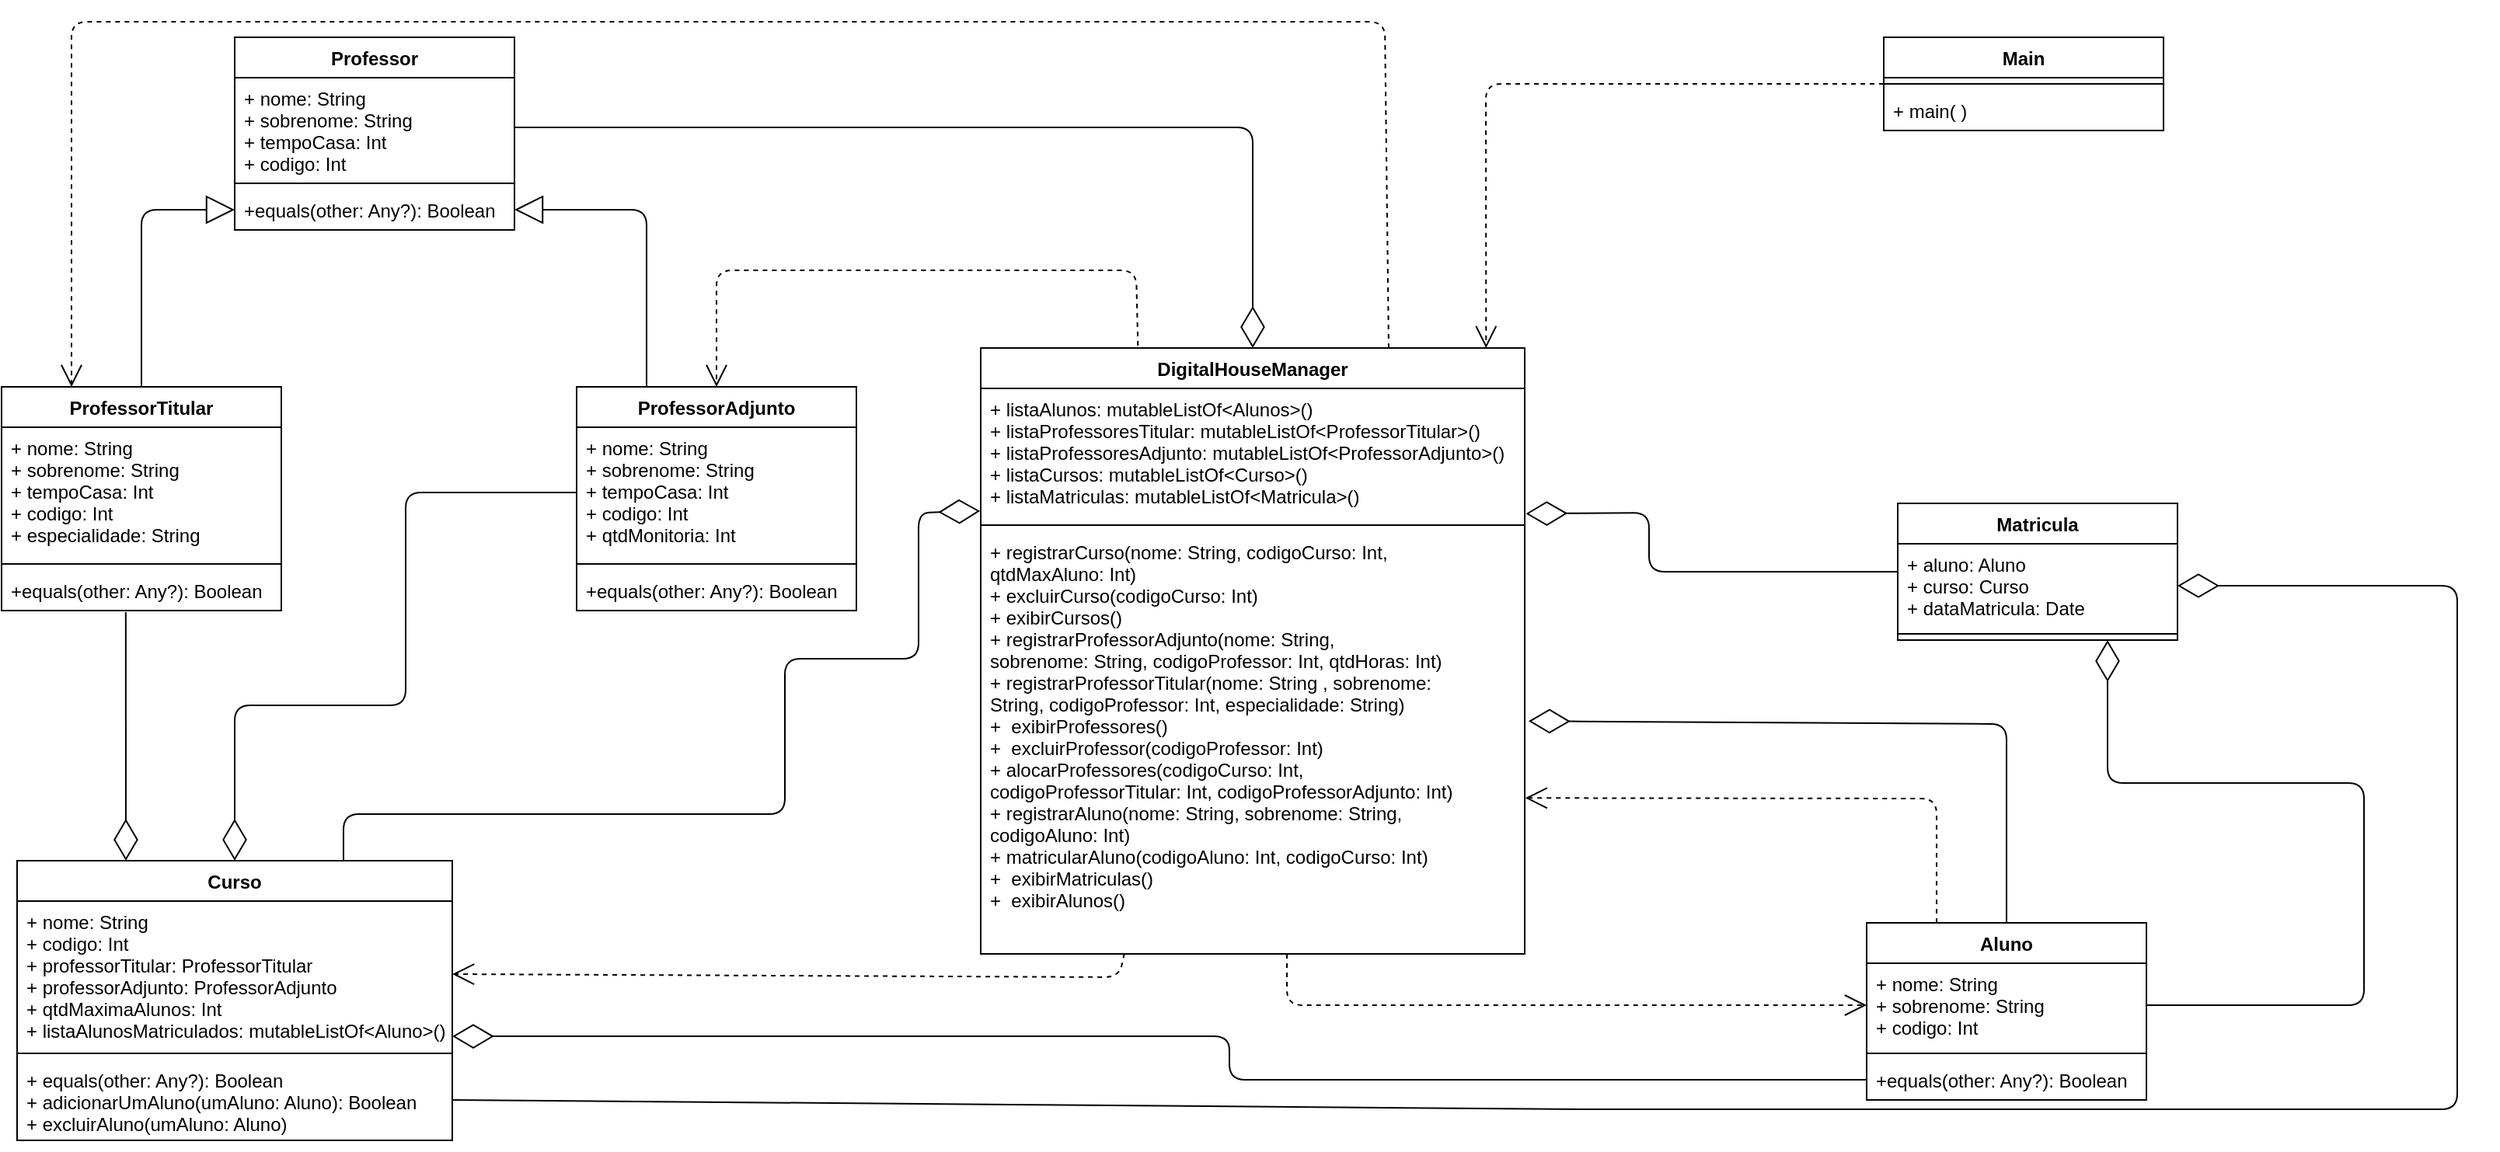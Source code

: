 <mxfile version="13.7.3" type="device"><diagram id="W5bJ98WTCNUcFuQnqq-C" name="Página-1"><mxGraphModel dx="2106" dy="729" grid="1" gridSize="10" guides="1" tooltips="1" connect="1" arrows="1" fold="1" page="1" pageScale="1" pageWidth="827" pageHeight="1169" math="0" shadow="0"><root><mxCell id="0"/><mxCell id="1" parent="0"/><mxCell id="LvydxnMANj6FS6Y2i7AE-9" value="Professor" style="swimlane;fontStyle=1;align=center;verticalAlign=top;childLayout=stackLayout;horizontal=1;startSize=26;horizontalStack=0;resizeParent=1;resizeParentMax=0;resizeLast=0;collapsible=1;marginBottom=0;" parent="1" vertex="1"><mxGeometry x="180" y="40" width="180" height="124" as="geometry"/></mxCell><mxCell id="LvydxnMANj6FS6Y2i7AE-10" value="+ nome: String&#10;+ sobrenome: String&#10;+ tempoCasa: Int&#10;+ codigo: Int" style="text;strokeColor=none;fillColor=none;align=left;verticalAlign=top;spacingLeft=4;spacingRight=4;overflow=hidden;rotatable=0;points=[[0,0.5],[1,0.5]];portConstraint=eastwest;" parent="LvydxnMANj6FS6Y2i7AE-9" vertex="1"><mxGeometry y="26" width="180" height="64" as="geometry"/></mxCell><mxCell id="LvydxnMANj6FS6Y2i7AE-11" value="" style="line;strokeWidth=1;fillColor=none;align=left;verticalAlign=middle;spacingTop=-1;spacingLeft=3;spacingRight=3;rotatable=0;labelPosition=right;points=[];portConstraint=eastwest;" parent="LvydxnMANj6FS6Y2i7AE-9" vertex="1"><mxGeometry y="90" width="180" height="8" as="geometry"/></mxCell><mxCell id="LvydxnMANj6FS6Y2i7AE-12" value="+equals(other: Any?): Boolean " style="text;strokeColor=none;fillColor=none;align=left;verticalAlign=top;spacingLeft=4;spacingRight=4;overflow=hidden;rotatable=0;points=[[0,0.5],[1,0.5]];portConstraint=eastwest;" parent="LvydxnMANj6FS6Y2i7AE-9" vertex="1"><mxGeometry y="98" width="180" height="26" as="geometry"/></mxCell><mxCell id="LvydxnMANj6FS6Y2i7AE-21" value="" style="endArrow=block;endSize=16;endFill=0;html=1;exitX=0.5;exitY=0;exitDx=0;exitDy=0;entryX=0;entryY=0.5;entryDx=0;entryDy=0;" parent="1" source="LvydxnMANj6FS6Y2i7AE-13" target="LvydxnMANj6FS6Y2i7AE-12" edge="1"><mxGeometry width="160" relative="1" as="geometry"><mxPoint x="610" y="320" as="sourcePoint"/><mxPoint x="770" y="320" as="targetPoint"/><Array as="points"><mxPoint x="120" y="151"/></Array></mxGeometry></mxCell><mxCell id="LvydxnMANj6FS6Y2i7AE-13" value="ProfessorTitular" style="swimlane;fontStyle=1;align=center;verticalAlign=top;childLayout=stackLayout;horizontal=1;startSize=26;horizontalStack=0;resizeParent=1;resizeParentMax=0;resizeLast=0;collapsible=1;marginBottom=0;" parent="1" vertex="1"><mxGeometry x="30" y="265" width="180" height="144" as="geometry"/></mxCell><mxCell id="LvydxnMANj6FS6Y2i7AE-14" value="+ nome: String&#10;+ sobrenome: String&#10;+ tempoCasa: Int&#10;+ codigo: Int&#10;+ especialidade: String" style="text;strokeColor=none;fillColor=none;align=left;verticalAlign=top;spacingLeft=4;spacingRight=4;overflow=hidden;rotatable=0;points=[[0,0.5],[1,0.5]];portConstraint=eastwest;" parent="LvydxnMANj6FS6Y2i7AE-13" vertex="1"><mxGeometry y="26" width="180" height="84" as="geometry"/></mxCell><mxCell id="LvydxnMANj6FS6Y2i7AE-15" value="" style="line;strokeWidth=1;fillColor=none;align=left;verticalAlign=middle;spacingTop=-1;spacingLeft=3;spacingRight=3;rotatable=0;labelPosition=right;points=[];portConstraint=eastwest;" parent="LvydxnMANj6FS6Y2i7AE-13" vertex="1"><mxGeometry y="110" width="180" height="8" as="geometry"/></mxCell><mxCell id="LvydxnMANj6FS6Y2i7AE-16" value="+equals(other: Any?): Boolean " style="text;strokeColor=none;fillColor=none;align=left;verticalAlign=top;spacingLeft=4;spacingRight=4;overflow=hidden;rotatable=0;points=[[0,0.5],[1,0.5]];portConstraint=eastwest;" parent="LvydxnMANj6FS6Y2i7AE-13" vertex="1"><mxGeometry y="118" width="180" height="26" as="geometry"/></mxCell><mxCell id="LvydxnMANj6FS6Y2i7AE-22" value="" style="endArrow=block;endSize=16;endFill=0;html=1;entryX=1;entryY=0.5;entryDx=0;entryDy=0;exitX=0.25;exitY=0;exitDx=0;exitDy=0;" parent="1" source="LvydxnMANj6FS6Y2i7AE-17" target="LvydxnMANj6FS6Y2i7AE-12" edge="1"><mxGeometry width="160" relative="1" as="geometry"><mxPoint x="414" y="270" as="sourcePoint"/><mxPoint x="474" y="151" as="targetPoint"/><Array as="points"><mxPoint x="445" y="151"/></Array></mxGeometry></mxCell><mxCell id="LvydxnMANj6FS6Y2i7AE-30" value="" style="endArrow=diamondThin;endFill=0;endSize=24;html=1;entryX=0.25;entryY=0;entryDx=0;entryDy=0;exitX=0.444;exitY=1.038;exitDx=0;exitDy=0;exitPerimeter=0;" parent="1" source="LvydxnMANj6FS6Y2i7AE-16" target="LvydxnMANj6FS6Y2i7AE-5" edge="1"><mxGeometry width="160" relative="1" as="geometry"><mxPoint x="100" y="430" as="sourcePoint"/><mxPoint x="270" y="460" as="targetPoint"/><Array as="points"/></mxGeometry></mxCell><mxCell id="LvydxnMANj6FS6Y2i7AE-31" value="" style="endArrow=diamondThin;endFill=0;endSize=24;html=1;entryX=0.5;entryY=0;entryDx=0;entryDy=0;exitX=0;exitY=0.5;exitDx=0;exitDy=0;" parent="1" source="LvydxnMANj6FS6Y2i7AE-18" target="LvydxnMANj6FS6Y2i7AE-5" edge="1"><mxGeometry width="160" relative="1" as="geometry"><mxPoint x="464" y="411" as="sourcePoint"/><mxPoint x="520" y="450" as="targetPoint"/><Array as="points"><mxPoint x="290" y="333"/><mxPoint x="290" y="470"/><mxPoint x="180" y="470"/></Array></mxGeometry></mxCell><mxCell id="LvydxnMANj6FS6Y2i7AE-32" value="" style="endArrow=diamondThin;endFill=0;endSize=24;html=1;exitX=0;exitY=0.5;exitDx=0;exitDy=0;entryX=1;entryY=0.926;entryDx=0;entryDy=0;entryPerimeter=0;" parent="1" source="LvydxnMANj6FS6Y2i7AE-4" target="LvydxnMANj6FS6Y2i7AE-6" edge="1"><mxGeometry width="160" relative="1" as="geometry"><mxPoint x="610" y="450" as="sourcePoint"/><mxPoint x="600" y="763" as="targetPoint"/><Array as="points"><mxPoint x="820" y="711"/><mxPoint x="820" y="683"/></Array></mxGeometry></mxCell><mxCell id="LvydxnMANj6FS6Y2i7AE-37" value="" style="endArrow=diamondThin;endFill=0;endSize=24;html=1;entryX=1;entryY=0.5;entryDx=0;entryDy=0;exitX=1;exitY=0.5;exitDx=0;exitDy=0;" parent="1" source="LvydxnMANj6FS6Y2i7AE-8" target="LvydxnMANj6FS6Y2i7AE-34" edge="1"><mxGeometry width="160" relative="1" as="geometry"><mxPoint x="320" y="960" as="sourcePoint"/><mxPoint x="1510" y="390" as="targetPoint"/><Array as="points"><mxPoint x="1040" y="730"/><mxPoint x="1610" y="730"/><mxPoint x="1610" y="393"/></Array></mxGeometry></mxCell><mxCell id="LvydxnMANj6FS6Y2i7AE-38" value="" style="endArrow=diamondThin;endFill=0;endSize=24;html=1;exitX=1;exitY=0.5;exitDx=0;exitDy=0;entryX=0.75;entryY=1;entryDx=0;entryDy=0;" parent="1" source="LvydxnMANj6FS6Y2i7AE-2" target="LvydxnMANj6FS6Y2i7AE-33" edge="1"><mxGeometry width="160" relative="1" as="geometry"><mxPoint x="630" y="840" as="sourcePoint"/><mxPoint x="960" y="603" as="targetPoint"/><Array as="points"><mxPoint x="1550" y="663"/><mxPoint x="1550" y="520"/><mxPoint x="1385" y="520"/></Array></mxGeometry></mxCell><mxCell id="LvydxnMANj6FS6Y2i7AE-47" value="" style="endArrow=diamondThin;endFill=0;endSize=24;html=1;exitX=1;exitY=0.5;exitDx=0;exitDy=0;entryX=0.5;entryY=0;entryDx=0;entryDy=0;" parent="1" source="LvydxnMANj6FS6Y2i7AE-10" target="LvydxnMANj6FS6Y2i7AE-43" edge="1"><mxGeometry width="160" relative="1" as="geometry"><mxPoint x="590" y="340" as="sourcePoint"/><mxPoint x="750" y="340" as="targetPoint"/><Array as="points"><mxPoint x="835" y="98"/></Array></mxGeometry></mxCell><mxCell id="LvydxnMANj6FS6Y2i7AE-48" value="" style="endArrow=diamondThin;endFill=0;endSize=24;html=1;exitX=0.5;exitY=0;exitDx=0;exitDy=0;entryX=1.007;entryY=0.449;entryDx=0;entryDy=0;entryPerimeter=0;" parent="1" source="LvydxnMANj6FS6Y2i7AE-1" target="LvydxnMANj6FS6Y2i7AE-51" edge="1"><mxGeometry width="160" relative="1" as="geometry"><mxPoint x="1310" y="730" as="sourcePoint"/><mxPoint x="1120" y="460" as="targetPoint"/><Array as="points"><mxPoint x="1320" y="482"/></Array></mxGeometry></mxCell><mxCell id="LvydxnMANj6FS6Y2i7AE-49" value="" style="endArrow=diamondThin;endFill=0;endSize=24;html=1;exitX=0.75;exitY=0;exitDx=0;exitDy=0;entryX=-0.001;entryY=0.94;entryDx=0;entryDy=0;entryPerimeter=0;" parent="1" source="LvydxnMANj6FS6Y2i7AE-5" target="LvydxnMANj6FS6Y2i7AE-44" edge="1"><mxGeometry width="160" relative="1" as="geometry"><mxPoint x="590" y="340" as="sourcePoint"/><mxPoint x="660" y="350" as="targetPoint"/><Array as="points"><mxPoint x="250" y="540"/><mxPoint x="534" y="540"/><mxPoint x="534" y="440"/><mxPoint x="620" y="440"/><mxPoint x="620" y="346"/></Array></mxGeometry></mxCell><mxCell id="LvydxnMANj6FS6Y2i7AE-50" value="" style="endArrow=diamondThin;endFill=0;endSize=24;html=1;exitX=0;exitY=0.5;exitDx=0;exitDy=0;entryX=1.002;entryY=0.96;entryDx=0;entryDy=0;entryPerimeter=0;" parent="1" source="LvydxnMANj6FS6Y2i7AE-33" target="LvydxnMANj6FS6Y2i7AE-44" edge="1"><mxGeometry width="160" relative="1" as="geometry"><mxPoint x="590" y="340" as="sourcePoint"/><mxPoint x="1050" y="350" as="targetPoint"/><Array as="points"><mxPoint x="1090" y="384"/><mxPoint x="1090" y="346"/></Array></mxGeometry></mxCell><mxCell id="LvydxnMANj6FS6Y2i7AE-17" value="ProfessorAdjunto" style="swimlane;fontStyle=1;align=center;verticalAlign=top;childLayout=stackLayout;horizontal=1;startSize=26;horizontalStack=0;resizeParent=1;resizeParentMax=0;resizeLast=0;collapsible=1;marginBottom=0;" parent="1" vertex="1"><mxGeometry x="400" y="265" width="180" height="144" as="geometry"/></mxCell><mxCell id="LvydxnMANj6FS6Y2i7AE-18" value="+ nome: String&#10;+ sobrenome: String&#10;+ tempoCasa: Int&#10;+ codigo: Int&#10;+ qtdMonitoria: Int" style="text;strokeColor=none;fillColor=none;align=left;verticalAlign=top;spacingLeft=4;spacingRight=4;overflow=hidden;rotatable=0;points=[[0,0.5],[1,0.5]];portConstraint=eastwest;" parent="LvydxnMANj6FS6Y2i7AE-17" vertex="1"><mxGeometry y="26" width="180" height="84" as="geometry"/></mxCell><mxCell id="LvydxnMANj6FS6Y2i7AE-19" value="" style="line;strokeWidth=1;fillColor=none;align=left;verticalAlign=middle;spacingTop=-1;spacingLeft=3;spacingRight=3;rotatable=0;labelPosition=right;points=[];portConstraint=eastwest;" parent="LvydxnMANj6FS6Y2i7AE-17" vertex="1"><mxGeometry y="110" width="180" height="8" as="geometry"/></mxCell><mxCell id="LvydxnMANj6FS6Y2i7AE-20" value="+equals(other: Any?): Boolean " style="text;strokeColor=none;fillColor=none;align=left;verticalAlign=top;spacingLeft=4;spacingRight=4;overflow=hidden;rotatable=0;points=[[0,0.5],[1,0.5]];portConstraint=eastwest;" parent="LvydxnMANj6FS6Y2i7AE-17" vertex="1"><mxGeometry y="118" width="180" height="26" as="geometry"/></mxCell><mxCell id="LvydxnMANj6FS6Y2i7AE-33" value="Matricula" style="swimlane;fontStyle=1;align=center;verticalAlign=top;childLayout=stackLayout;horizontal=1;startSize=26;horizontalStack=0;resizeParent=1;resizeParentMax=0;resizeLast=0;collapsible=1;marginBottom=0;" parent="1" vertex="1"><mxGeometry x="1250" y="340" width="180" height="88" as="geometry"/></mxCell><mxCell id="LvydxnMANj6FS6Y2i7AE-34" value="+ aluno: Aluno&#10;+ curso: Curso&#10;+ dataMatricula: Date" style="text;strokeColor=none;fillColor=none;align=left;verticalAlign=top;spacingLeft=4;spacingRight=4;overflow=hidden;rotatable=0;points=[[0,0.5],[1,0.5]];portConstraint=eastwest;" parent="LvydxnMANj6FS6Y2i7AE-33" vertex="1"><mxGeometry y="26" width="180" height="54" as="geometry"/></mxCell><mxCell id="LvydxnMANj6FS6Y2i7AE-35" value="" style="line;strokeWidth=1;fillColor=none;align=left;verticalAlign=middle;spacingTop=-1;spacingLeft=3;spacingRight=3;rotatable=0;labelPosition=right;points=[];portConstraint=eastwest;" parent="LvydxnMANj6FS6Y2i7AE-33" vertex="1"><mxGeometry y="80" width="180" height="8" as="geometry"/></mxCell><mxCell id="LvydxnMANj6FS6Y2i7AE-52" value="" style="endArrow=open;endSize=12;dashed=1;html=1;exitX=0.264;exitY=0.999;exitDx=0;exitDy=0;exitPerimeter=0;entryX=1;entryY=0.5;entryDx=0;entryDy=0;" parent="1" source="LvydxnMANj6FS6Y2i7AE-51" target="LvydxnMANj6FS6Y2i7AE-6" edge="1"><mxGeometry width="160" relative="1" as="geometry"><mxPoint x="1050" y="510" as="sourcePoint"/><mxPoint x="1210" y="510" as="targetPoint"/><Array as="points"><mxPoint x="749" y="645"/></Array></mxGeometry></mxCell><mxCell id="LvydxnMANj6FS6Y2i7AE-53" value="" style="endArrow=open;endSize=12;dashed=1;html=1;exitX=0.289;exitY=-0.004;exitDx=0;exitDy=0;entryX=0.5;entryY=0;entryDx=0;entryDy=0;exitPerimeter=0;" parent="1" source="LvydxnMANj6FS6Y2i7AE-43" target="LvydxnMANj6FS6Y2i7AE-17" edge="1"><mxGeometry width="160" relative="1" as="geometry"><mxPoint x="759.3" y="587.808" as="sourcePoint"/><mxPoint x="331.96" y="855.118" as="targetPoint"/><Array as="points"><mxPoint x="760" y="190"/><mxPoint x="490" y="190"/></Array></mxGeometry></mxCell><mxCell id="LvydxnMANj6FS6Y2i7AE-54" value="" style="endArrow=open;endSize=12;dashed=1;html=1;exitX=0.75;exitY=0;exitDx=0;exitDy=0;entryX=0.25;entryY=0;entryDx=0;entryDy=0;" parent="1" source="LvydxnMANj6FS6Y2i7AE-43" target="LvydxnMANj6FS6Y2i7AE-13" edge="1"><mxGeometry width="160" relative="1" as="geometry"><mxPoint x="935.0" y="288" as="sourcePoint"/><mxPoint x="670.0" y="265" as="targetPoint"/><Array as="points"><mxPoint x="920" y="30"/><mxPoint x="75" y="30"/></Array></mxGeometry></mxCell><mxCell id="LvydxnMANj6FS6Y2i7AE-55" value="" style="endArrow=open;endSize=12;dashed=1;html=1;entryX=0;entryY=0.5;entryDx=0;entryDy=0;" parent="1" target="LvydxnMANj6FS6Y2i7AE-2" edge="1"><mxGeometry width="160" relative="1" as="geometry"><mxPoint x="857" y="630" as="sourcePoint"/><mxPoint x="1210" y="510" as="targetPoint"/><Array as="points"><mxPoint x="857" y="663"/></Array></mxGeometry></mxCell><mxCell id="LvydxnMANj6FS6Y2i7AE-1" value="Aluno" style="swimlane;fontStyle=1;align=center;verticalAlign=top;childLayout=stackLayout;horizontal=1;startSize=26;horizontalStack=0;resizeParent=1;resizeParentMax=0;resizeLast=0;collapsible=1;marginBottom=0;" parent="1" vertex="1"><mxGeometry x="1230" y="610" width="180" height="114" as="geometry"/></mxCell><mxCell id="LvydxnMANj6FS6Y2i7AE-2" value="+ nome: String&#10;+ sobrenome: String&#10;+ codigo: Int" style="text;strokeColor=none;fillColor=none;align=left;verticalAlign=top;spacingLeft=4;spacingRight=4;overflow=hidden;rotatable=0;points=[[0,0.5],[1,0.5]];portConstraint=eastwest;" parent="LvydxnMANj6FS6Y2i7AE-1" vertex="1"><mxGeometry y="26" width="180" height="54" as="geometry"/></mxCell><mxCell id="LvydxnMANj6FS6Y2i7AE-3" value="" style="line;strokeWidth=1;fillColor=none;align=left;verticalAlign=middle;spacingTop=-1;spacingLeft=3;spacingRight=3;rotatable=0;labelPosition=right;points=[];portConstraint=eastwest;" parent="LvydxnMANj6FS6Y2i7AE-1" vertex="1"><mxGeometry y="80" width="180" height="8" as="geometry"/></mxCell><mxCell id="LvydxnMANj6FS6Y2i7AE-4" value="+equals(other: Any?): Boolean " style="text;strokeColor=none;fillColor=none;align=left;verticalAlign=top;spacingLeft=4;spacingRight=4;overflow=hidden;rotatable=0;points=[[0,0.5],[1,0.5]];portConstraint=eastwest;" parent="LvydxnMANj6FS6Y2i7AE-1" vertex="1"><mxGeometry y="88" width="180" height="26" as="geometry"/></mxCell><mxCell id="e5-utLNEjINsNeY78e_4-1" value="Main" style="swimlane;fontStyle=1;align=center;verticalAlign=top;childLayout=stackLayout;horizontal=1;startSize=26;horizontalStack=0;resizeParent=1;resizeParentMax=0;resizeLast=0;collapsible=1;marginBottom=0;" vertex="1" parent="1"><mxGeometry x="1241" y="40" width="180" height="60" as="geometry"/></mxCell><mxCell id="e5-utLNEjINsNeY78e_4-3" value="" style="line;strokeWidth=1;fillColor=none;align=left;verticalAlign=middle;spacingTop=-1;spacingLeft=3;spacingRight=3;rotatable=0;labelPosition=right;points=[];portConstraint=eastwest;" vertex="1" parent="e5-utLNEjINsNeY78e_4-1"><mxGeometry y="26" width="180" height="8" as="geometry"/></mxCell><mxCell id="e5-utLNEjINsNeY78e_4-4" value="+ main( )" style="text;strokeColor=none;fillColor=none;align=left;verticalAlign=top;spacingLeft=4;spacingRight=4;overflow=hidden;rotatable=0;points=[[0,0.5],[1,0.5]];portConstraint=eastwest;" vertex="1" parent="e5-utLNEjINsNeY78e_4-1"><mxGeometry y="34" width="180" height="26" as="geometry"/></mxCell><mxCell id="e5-utLNEjINsNeY78e_4-6" value="" style="endArrow=open;endSize=12;dashed=1;html=1;entryX=0.929;entryY=0;entryDx=0;entryDy=0;entryPerimeter=0;exitX=0;exitY=0.5;exitDx=0;exitDy=0;" edge="1" parent="1" source="e5-utLNEjINsNeY78e_4-1" target="LvydxnMANj6FS6Y2i7AE-43"><mxGeometry width="160" relative="1" as="geometry"><mxPoint x="1020" y="130" as="sourcePoint"/><mxPoint x="1180" y="130" as="targetPoint"/><Array as="points"><mxPoint x="985" y="70"/></Array></mxGeometry></mxCell><mxCell id="LvydxnMANj6FS6Y2i7AE-43" value="DigitalHouseManager&#10;" style="swimlane;fontStyle=1;align=center;verticalAlign=top;childLayout=stackLayout;horizontal=1;startSize=26;horizontalStack=0;resizeParent=1;resizeParentMax=0;resizeLast=0;collapsible=1;marginBottom=0;" parent="1" vertex="1"><mxGeometry x="660" y="240" width="350" height="390" as="geometry"/></mxCell><mxCell id="LvydxnMANj6FS6Y2i7AE-44" value="+ listaAlunos: mutableListOf&lt;Alunos&gt;()&#10;+ listaProfessoresTitular: mutableListOf&lt;ProfessorTitular&gt;()&#10;+ listaProfessoresAdjunto: mutableListOf&lt;ProfessorAdjunto&gt;()&#10;+ listaCursos: mutableListOf&lt;Curso&gt;()&#10;+ listaMatriculas: mutableListOf&lt;Matricula&gt;()" style="text;strokeColor=none;fillColor=none;align=left;verticalAlign=top;spacingLeft=4;spacingRight=4;overflow=hidden;rotatable=0;points=[[0,0.5],[1,0.5]];portConstraint=eastwest;" parent="LvydxnMANj6FS6Y2i7AE-43" vertex="1"><mxGeometry y="26" width="350" height="84" as="geometry"/></mxCell><mxCell id="LvydxnMANj6FS6Y2i7AE-45" value="" style="line;strokeWidth=1;fillColor=none;align=left;verticalAlign=middle;spacingTop=-1;spacingLeft=3;spacingRight=3;rotatable=0;labelPosition=right;points=[];portConstraint=eastwest;" parent="LvydxnMANj6FS6Y2i7AE-43" vertex="1"><mxGeometry y="110" width="350" height="8" as="geometry"/></mxCell><mxCell id="LvydxnMANj6FS6Y2i7AE-51" value="+ registrarCurso(nome: String, codigoCurso: Int, &#10;qtdMaxAluno: Int)&#10;+ excluirCurso(codigoCurso: Int)&#10;+ exibirCursos()&#10;+ registrarProfessorAdjunto(nome: String, &#10;sobrenome: String, codigoProfessor: Int, qtdHoras: Int)&#10;+ registrarProfessorTitular(nome: String , sobrenome: &#10;String, codigoProfessor: Int, especialidade: String)&#10;+  exibirProfessores()&#10;+  excluirProfessor(codigoProfessor: Int)&#10;+ alocarProfessores(codigoCurso: Int,&#10;codigoProfessorTitular: Int, codigoProfessorAdjunto: Int)&#10;+ registrarAluno(nome: String, sobrenome: String, &#10;codigoAluno: Int)&#10;+ matricularAluno(codigoAluno: Int, codigoCurso: Int)&#10;+  exibirMatriculas()&#10;+  exibirAlunos()&#10;&#10;" style="text;strokeColor=none;fillColor=none;align=left;verticalAlign=top;spacingLeft=4;spacingRight=4;overflow=hidden;rotatable=0;points=[[0,0.5],[1,0.5]];portConstraint=eastwest;" parent="LvydxnMANj6FS6Y2i7AE-43" vertex="1"><mxGeometry y="118" width="350" height="272" as="geometry"/></mxCell><mxCell id="e5-utLNEjINsNeY78e_4-7" value="" style="endArrow=open;endSize=12;dashed=1;html=1;exitX=0.25;exitY=0;exitDx=0;exitDy=0;entryX=1.001;entryY=0.631;entryDx=0;entryDy=0;entryPerimeter=0;" edge="1" parent="1" source="LvydxnMANj6FS6Y2i7AE-1" target="LvydxnMANj6FS6Y2i7AE-51"><mxGeometry width="160" relative="1" as="geometry"><mxPoint x="1130" y="570" as="sourcePoint"/><mxPoint x="1290" y="570" as="targetPoint"/><Array as="points"><mxPoint x="1275" y="530"/></Array></mxGeometry></mxCell><mxCell id="LvydxnMANj6FS6Y2i7AE-5" value="Curso" style="swimlane;fontStyle=1;align=center;verticalAlign=top;childLayout=stackLayout;horizontal=1;startSize=26;horizontalStack=0;resizeParent=1;resizeParentMax=0;resizeLast=0;collapsible=1;marginBottom=0;" parent="1" vertex="1"><mxGeometry x="40" y="570" width="280" height="180" as="geometry"/></mxCell><mxCell id="LvydxnMANj6FS6Y2i7AE-6" value="+ nome: String&#10;+ codigo: Int&#10;+ professorTitular: ProfessorTitular&#10;+ professorAdjunto: ProfessorAdjunto&#10;+ qtdMaximaAlunos: Int&#10;+ listaAlunosMatriculados: mutableListOf&lt;Aluno&gt;()" style="text;strokeColor=none;fillColor=none;align=left;verticalAlign=top;spacingLeft=4;spacingRight=4;overflow=hidden;rotatable=0;points=[[0,0.5],[1,0.5]];portConstraint=eastwest;" parent="LvydxnMANj6FS6Y2i7AE-5" vertex="1"><mxGeometry y="26" width="280" height="94" as="geometry"/></mxCell><mxCell id="LvydxnMANj6FS6Y2i7AE-7" value="" style="line;strokeWidth=1;fillColor=none;align=left;verticalAlign=middle;spacingTop=-1;spacingLeft=3;spacingRight=3;rotatable=0;labelPosition=right;points=[];portConstraint=eastwest;" parent="LvydxnMANj6FS6Y2i7AE-5" vertex="1"><mxGeometry y="120" width="280" height="8" as="geometry"/></mxCell><mxCell id="LvydxnMANj6FS6Y2i7AE-8" value="+ equals(other: Any?): Boolean &#10;+ adicionarUmAluno(umAluno: Aluno): Boolean&#10;+ excluirAluno(umAluno: Aluno)" style="text;strokeColor=none;fillColor=none;align=left;verticalAlign=top;spacingLeft=4;spacingRight=4;overflow=hidden;rotatable=0;points=[[0,0.5],[1,0.5]];portConstraint=eastwest;" parent="LvydxnMANj6FS6Y2i7AE-5" vertex="1"><mxGeometry y="128" width="280" height="52" as="geometry"/></mxCell></root></mxGraphModel></diagram></mxfile>